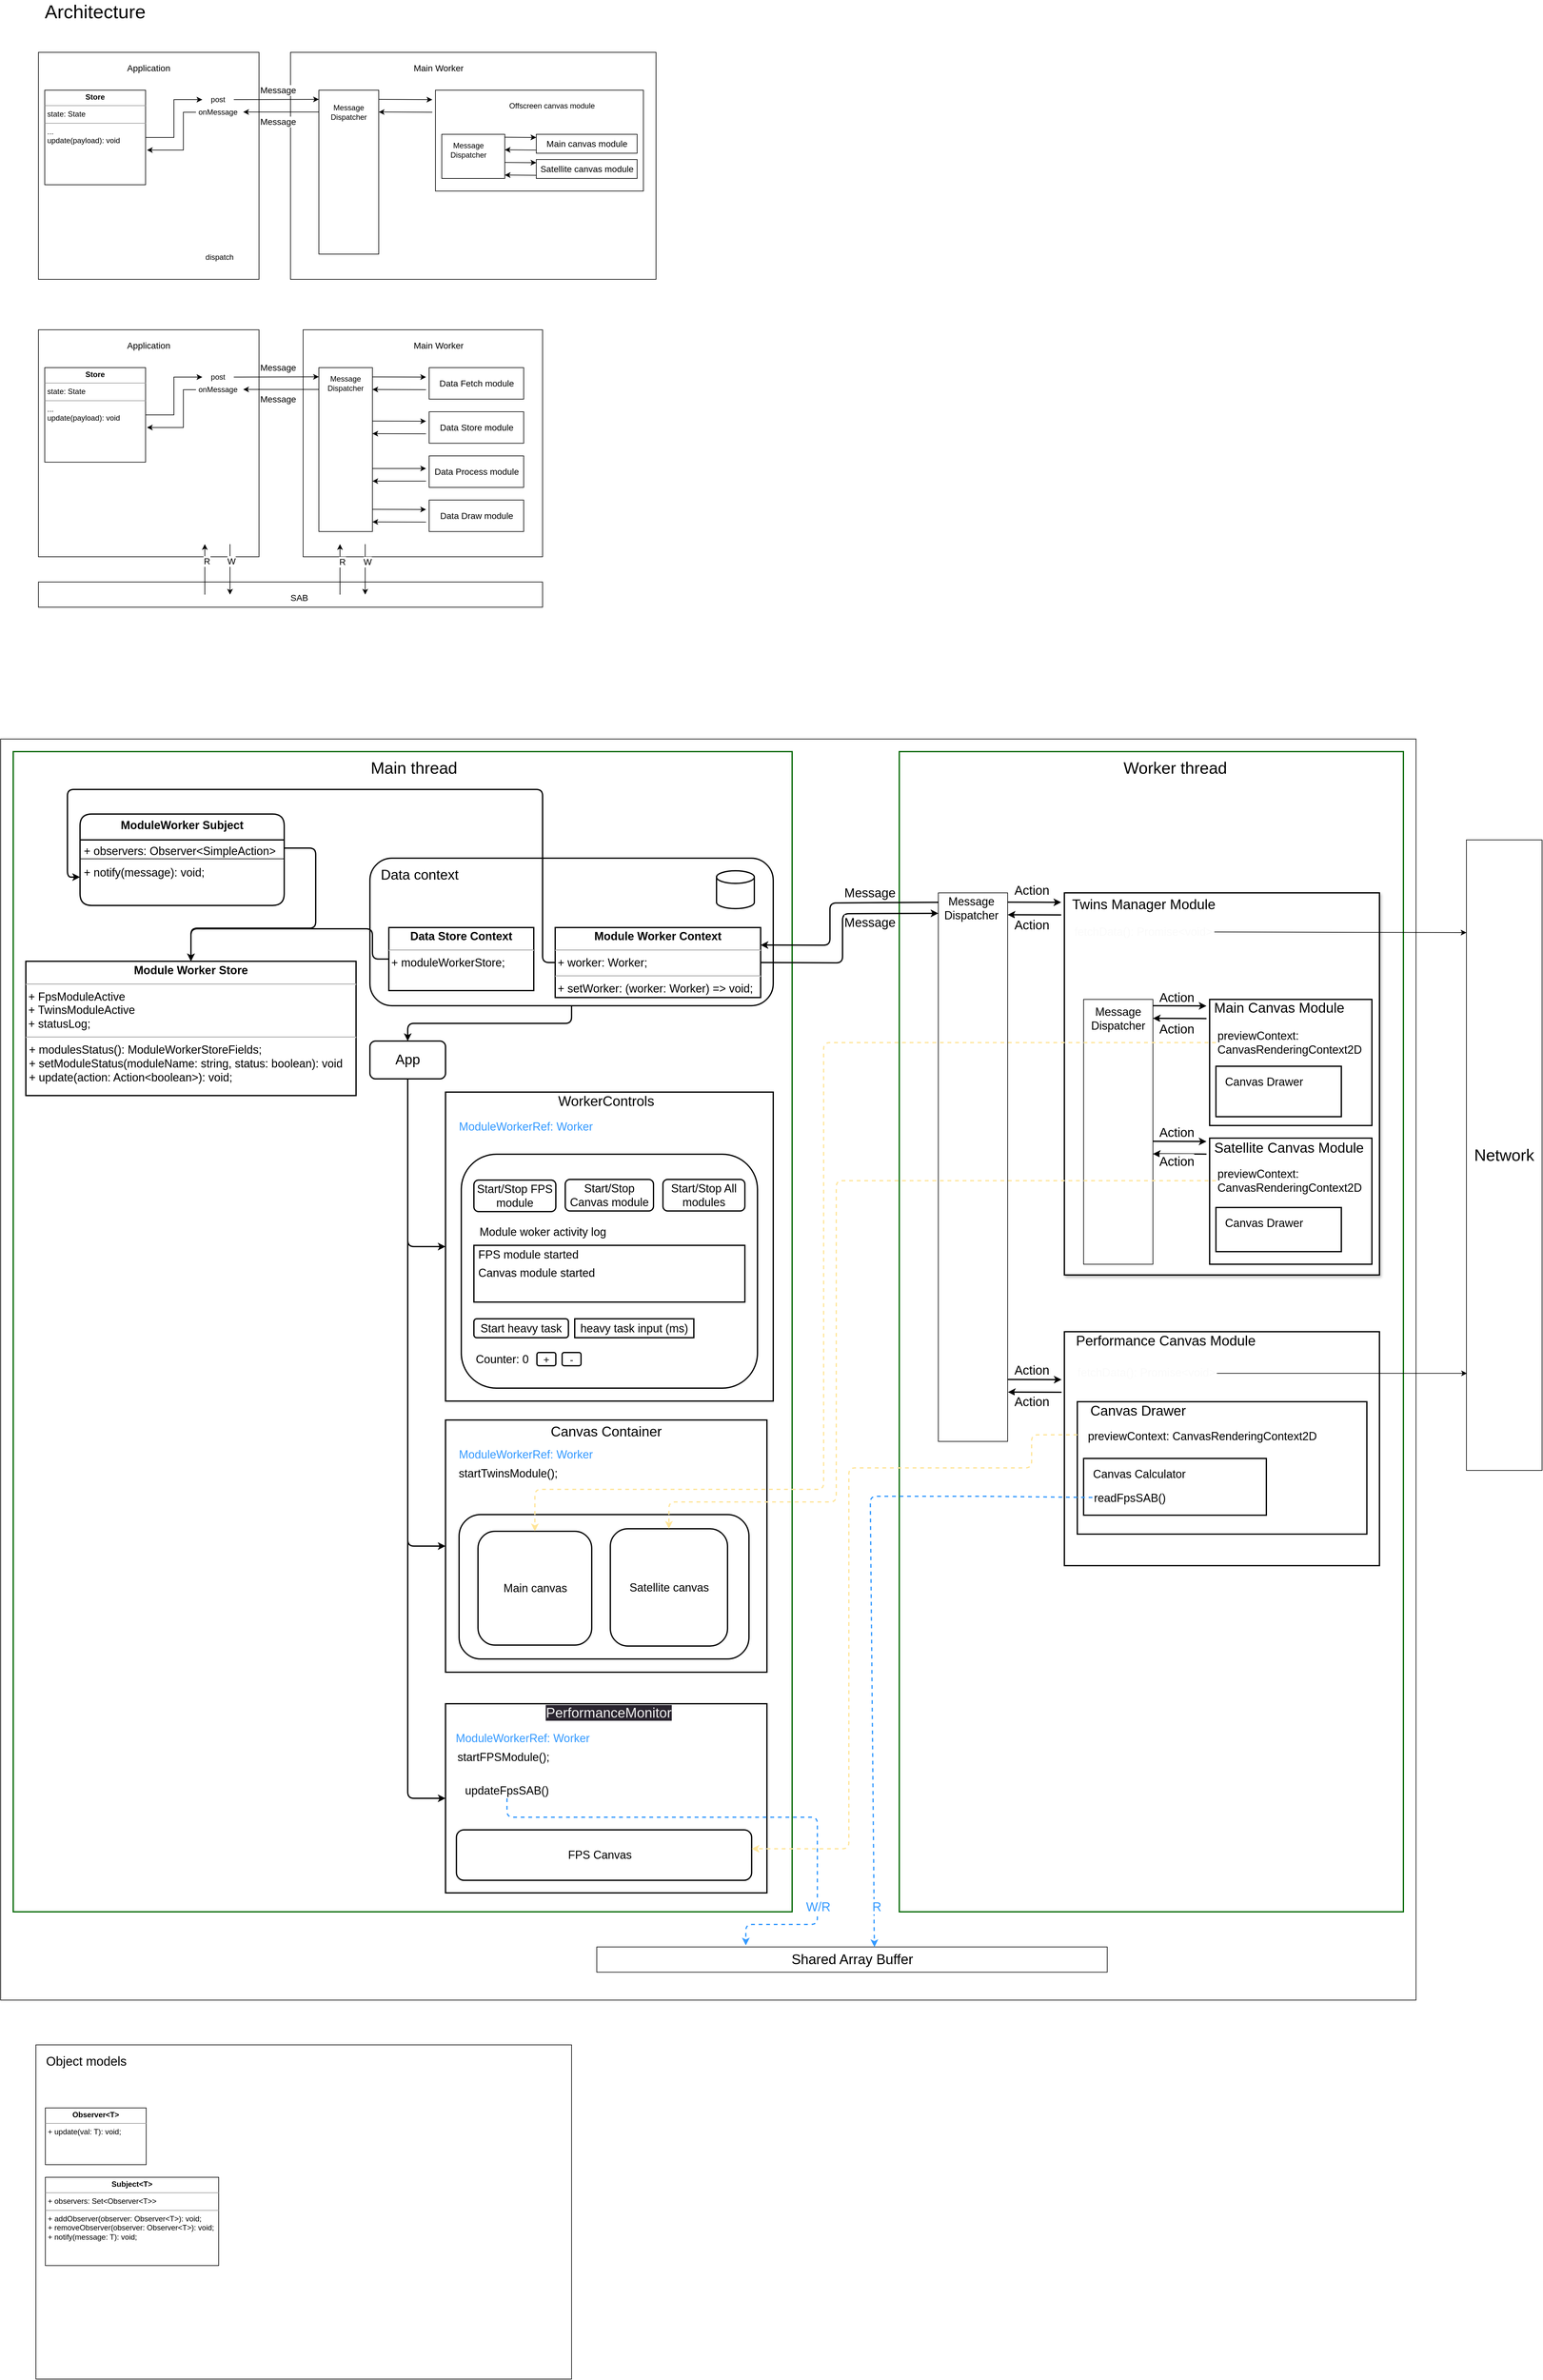<mxfile version="21.2.8" type="device">
  <diagram id="h54g0RJY-SKCdIhrQ2Me" name="Page-1">
    <mxGraphModel dx="3584" dy="1937" grid="1" gridSize="10" guides="1" tooltips="1" connect="1" arrows="1" fold="1" page="1" pageScale="1" pageWidth="827" pageHeight="1169" math="0" shadow="0">
      <root>
        <mxCell id="0" />
        <mxCell id="1" parent="0" />
        <mxCell id="VuRKrDlXsBCHKtuJXxkc-2" value="" style="rounded=0;whiteSpace=wrap;html=1;" parent="1" vertex="1">
          <mxGeometry x="-1650" y="80" width="350" height="360" as="geometry" />
        </mxCell>
        <mxCell id="VuRKrDlXsBCHKtuJXxkc-3" value="" style="rounded=0;whiteSpace=wrap;html=1;" parent="1" vertex="1">
          <mxGeometry x="-1250" y="80" width="580" height="360" as="geometry" />
        </mxCell>
        <mxCell id="VuRKrDlXsBCHKtuJXxkc-4" value="Application" style="text;html=1;strokeColor=none;fillColor=none;align=center;verticalAlign=middle;whiteSpace=wrap;rounded=0;fontSize=14;" parent="1" vertex="1">
          <mxGeometry x="-1505" y="90" width="60" height="30" as="geometry" />
        </mxCell>
        <mxCell id="VuRKrDlXsBCHKtuJXxkc-5" value="Main Worker" style="text;html=1;strokeColor=none;fillColor=none;align=center;verticalAlign=middle;whiteSpace=wrap;rounded=0;fontSize=14;" parent="1" vertex="1">
          <mxGeometry x="-1060" y="90" width="90" height="30" as="geometry" />
        </mxCell>
        <mxCell id="VuRKrDlXsBCHKtuJXxkc-16" value="" style="rounded=0;whiteSpace=wrap;html=1;" parent="1" vertex="1">
          <mxGeometry x="-1205" y="140" width="95" height="260" as="geometry" />
        </mxCell>
        <mxCell id="VuRKrDlXsBCHKtuJXxkc-17" value="Message Dispatcher" style="text;html=1;strokeColor=none;fillColor=none;align=center;verticalAlign=middle;whiteSpace=wrap;rounded=0;" parent="1" vertex="1">
          <mxGeometry x="-1190" y="160" width="65" height="30" as="geometry" />
        </mxCell>
        <mxCell id="VuRKrDlXsBCHKtuJXxkc-54" value="" style="endArrow=classic;html=1;rounded=0;fontSize=14;" parent="1" edge="1">
          <mxGeometry width="50" height="50" relative="1" as="geometry">
            <mxPoint x="-1110" y="154.66" as="sourcePoint" />
            <mxPoint x="-1025" y="155" as="targetPoint" />
          </mxGeometry>
        </mxCell>
        <mxCell id="VuRKrDlXsBCHKtuJXxkc-55" value="" style="endArrow=classic;html=1;rounded=0;fontSize=14;" parent="1" edge="1">
          <mxGeometry width="50" height="50" relative="1" as="geometry">
            <mxPoint x="-1025" y="175" as="sourcePoint" />
            <mxPoint x="-1110" y="174.66" as="targetPoint" />
          </mxGeometry>
        </mxCell>
        <mxCell id="VuRKrDlXsBCHKtuJXxkc-62" value="" style="endArrow=classic;html=1;rounded=0;fontSize=14;exitX=1;exitY=0.5;exitDx=0;exitDy=0;" parent="1" source="VuRKrDlXsBCHKtuJXxkc-70" edge="1">
          <mxGeometry width="50" height="50" relative="1" as="geometry">
            <mxPoint x="-1325" y="154.58" as="sourcePoint" />
            <mxPoint x="-1205" y="154.58" as="targetPoint" />
          </mxGeometry>
        </mxCell>
        <mxCell id="VuRKrDlXsBCHKtuJXxkc-95" value="Message" style="edgeLabel;html=1;align=center;verticalAlign=middle;resizable=0;points=[];fontSize=14;" parent="VuRKrDlXsBCHKtuJXxkc-62" vertex="1" connectable="0">
          <mxGeometry x="0.264" y="3" relative="1" as="geometry">
            <mxPoint x="-16" y="-12" as="offset" />
          </mxGeometry>
        </mxCell>
        <mxCell id="VuRKrDlXsBCHKtuJXxkc-63" value="" style="endArrow=classic;html=1;rounded=0;fontSize=14;" parent="1" edge="1">
          <mxGeometry width="50" height="50" relative="1" as="geometry">
            <mxPoint x="-1205" y="174.58" as="sourcePoint" />
            <mxPoint x="-1325" y="174.58" as="targetPoint" />
          </mxGeometry>
        </mxCell>
        <mxCell id="VuRKrDlXsBCHKtuJXxkc-90" style="edgeStyle=orthogonalEdgeStyle;rounded=0;orthogonalLoop=1;jettySize=auto;html=1;exitX=0;exitY=0.5;exitDx=0;exitDy=0;entryX=1.014;entryY=0.633;entryDx=0;entryDy=0;entryPerimeter=0;fontSize=14;" parent="1" source="VuRKrDlXsBCHKtuJXxkc-69" target="VuRKrDlXsBCHKtuJXxkc-87" edge="1">
          <mxGeometry relative="1" as="geometry">
            <Array as="points">
              <mxPoint x="-1420" y="175" />
              <mxPoint x="-1420" y="235" />
            </Array>
          </mxGeometry>
        </mxCell>
        <mxCell id="VuRKrDlXsBCHKtuJXxkc-69" value="onMessage" style="text;html=1;strokeColor=none;fillColor=none;align=center;verticalAlign=middle;whiteSpace=wrap;rounded=0;" parent="1" vertex="1">
          <mxGeometry x="-1400" y="160" width="70" height="30" as="geometry" />
        </mxCell>
        <mxCell id="VuRKrDlXsBCHKtuJXxkc-70" value="post" style="text;html=1;strokeColor=none;fillColor=none;align=center;verticalAlign=middle;whiteSpace=wrap;rounded=0;" parent="1" vertex="1">
          <mxGeometry x="-1390" y="140" width="50" height="30" as="geometry" />
        </mxCell>
        <mxCell id="VuRKrDlXsBCHKtuJXxkc-76" value="dispatch" style="text;html=1;strokeColor=none;fillColor=none;align=center;verticalAlign=middle;whiteSpace=wrap;rounded=0;" parent="1" vertex="1">
          <mxGeometry x="-1390" y="390" width="55" height="30" as="geometry" />
        </mxCell>
        <mxCell id="VuRKrDlXsBCHKtuJXxkc-88" style="edgeStyle=orthogonalEdgeStyle;rounded=0;orthogonalLoop=1;jettySize=auto;html=1;exitX=1;exitY=0.5;exitDx=0;exitDy=0;fontSize=14;entryX=0;entryY=0.5;entryDx=0;entryDy=0;" parent="1" source="VuRKrDlXsBCHKtuJXxkc-87" target="VuRKrDlXsBCHKtuJXxkc-70" edge="1">
          <mxGeometry relative="1" as="geometry">
            <mxPoint x="-1400" y="155" as="targetPoint" />
          </mxGeometry>
        </mxCell>
        <mxCell id="VuRKrDlXsBCHKtuJXxkc-87" value="&lt;p style=&quot;margin:0px;margin-top:4px;text-align:center;&quot;&gt;&lt;b&gt;Store&lt;/b&gt;&lt;/p&gt;&lt;hr size=&quot;1&quot;&gt;&lt;p style=&quot;margin:0px;margin-left:4px;&quot;&gt;state: State&lt;/p&gt;&lt;hr size=&quot;1&quot;&gt;&lt;p style=&quot;margin:0px;margin-left:4px;&quot;&gt;...&lt;/p&gt;&lt;p style=&quot;margin:0px;margin-left:4px;&quot;&gt;update(payload): void&lt;/p&gt;" style="verticalAlign=top;align=left;overflow=fill;fontSize=12;fontFamily=Helvetica;html=1;" parent="1" vertex="1">
          <mxGeometry x="-1640" y="140" width="160" height="150" as="geometry" />
        </mxCell>
        <mxCell id="VuRKrDlXsBCHKtuJXxkc-96" value="Message" style="edgeLabel;html=1;align=center;verticalAlign=middle;resizable=0;points=[];fontSize=14;" parent="1" vertex="1" connectable="0">
          <mxGeometry x="-1270.0" y="190.004" as="geometry" />
        </mxCell>
        <mxCell id="VuRKrDlXsBCHKtuJXxkc-97" value="" style="rounded=0;whiteSpace=wrap;html=1;" parent="1" vertex="1">
          <mxGeometry x="-1650" y="520" width="350" height="360" as="geometry" />
        </mxCell>
        <mxCell id="VuRKrDlXsBCHKtuJXxkc-98" value="" style="rounded=0;whiteSpace=wrap;html=1;" parent="1" vertex="1">
          <mxGeometry x="-1230" y="520" width="380" height="360" as="geometry" />
        </mxCell>
        <mxCell id="VuRKrDlXsBCHKtuJXxkc-99" value="Application" style="text;html=1;strokeColor=none;fillColor=none;align=center;verticalAlign=middle;whiteSpace=wrap;rounded=0;fontSize=14;" parent="1" vertex="1">
          <mxGeometry x="-1505" y="530" width="60" height="30" as="geometry" />
        </mxCell>
        <mxCell id="VuRKrDlXsBCHKtuJXxkc-100" value="Main Worker" style="text;html=1;strokeColor=none;fillColor=none;align=center;verticalAlign=middle;whiteSpace=wrap;rounded=0;fontSize=14;" parent="1" vertex="1">
          <mxGeometry x="-1060" y="530" width="90" height="30" as="geometry" />
        </mxCell>
        <mxCell id="VuRKrDlXsBCHKtuJXxkc-101" value="" style="rounded=0;whiteSpace=wrap;html=1;" parent="1" vertex="1">
          <mxGeometry x="-1205" y="580" width="85" height="260" as="geometry" />
        </mxCell>
        <mxCell id="VuRKrDlXsBCHKtuJXxkc-102" value="Message Dispatcher" style="text;html=1;strokeColor=none;fillColor=none;align=center;verticalAlign=middle;whiteSpace=wrap;rounded=0;" parent="1" vertex="1">
          <mxGeometry x="-1200" y="590" width="75" height="30" as="geometry" />
        </mxCell>
        <mxCell id="VuRKrDlXsBCHKtuJXxkc-103" value="Data Store module" style="html=1;fontSize=14;" parent="1" vertex="1">
          <mxGeometry x="-1030" y="650" width="150" height="50" as="geometry" />
        </mxCell>
        <mxCell id="VuRKrDlXsBCHKtuJXxkc-104" value="Data Process module" style="html=1;fontSize=14;" parent="1" vertex="1">
          <mxGeometry x="-1030" y="720" width="150" height="50" as="geometry" />
        </mxCell>
        <mxCell id="VuRKrDlXsBCHKtuJXxkc-105" value="Data Draw module" style="html=1;fontSize=14;" parent="1" vertex="1">
          <mxGeometry x="-1030" y="790" width="150" height="50" as="geometry" />
        </mxCell>
        <mxCell id="VuRKrDlXsBCHKtuJXxkc-106" value="Data Fetch module" style="html=1;fontSize=14;" parent="1" vertex="1">
          <mxGeometry x="-1030" y="580" width="150" height="50" as="geometry" />
        </mxCell>
        <mxCell id="VuRKrDlXsBCHKtuJXxkc-115" value="" style="endArrow=classic;html=1;rounded=0;fontSize=14;exitX=1;exitY=0.5;exitDx=0;exitDy=0;" parent="1" source="VuRKrDlXsBCHKtuJXxkc-120" edge="1">
          <mxGeometry width="50" height="50" relative="1" as="geometry">
            <mxPoint x="-1325" y="594.58" as="sourcePoint" />
            <mxPoint x="-1205" y="594.58" as="targetPoint" />
          </mxGeometry>
        </mxCell>
        <mxCell id="VuRKrDlXsBCHKtuJXxkc-116" value="Message" style="edgeLabel;html=1;align=center;verticalAlign=middle;resizable=0;points=[];fontSize=14;" parent="VuRKrDlXsBCHKtuJXxkc-115" vertex="1" connectable="0">
          <mxGeometry x="0.264" y="3" relative="1" as="geometry">
            <mxPoint x="-16" y="-12" as="offset" />
          </mxGeometry>
        </mxCell>
        <mxCell id="VuRKrDlXsBCHKtuJXxkc-117" value="" style="endArrow=classic;html=1;rounded=0;fontSize=14;" parent="1" edge="1">
          <mxGeometry width="50" height="50" relative="1" as="geometry">
            <mxPoint x="-1205" y="614.58" as="sourcePoint" />
            <mxPoint x="-1325" y="614.58" as="targetPoint" />
          </mxGeometry>
        </mxCell>
        <mxCell id="VuRKrDlXsBCHKtuJXxkc-118" style="edgeStyle=orthogonalEdgeStyle;rounded=0;orthogonalLoop=1;jettySize=auto;html=1;exitX=0;exitY=0.5;exitDx=0;exitDy=0;entryX=1.014;entryY=0.633;entryDx=0;entryDy=0;entryPerimeter=0;fontSize=14;" parent="1" source="VuRKrDlXsBCHKtuJXxkc-119" target="VuRKrDlXsBCHKtuJXxkc-123" edge="1">
          <mxGeometry relative="1" as="geometry">
            <Array as="points">
              <mxPoint x="-1420" y="615" />
              <mxPoint x="-1420" y="675" />
            </Array>
          </mxGeometry>
        </mxCell>
        <mxCell id="VuRKrDlXsBCHKtuJXxkc-119" value="onMessage" style="text;html=1;strokeColor=none;fillColor=none;align=center;verticalAlign=middle;whiteSpace=wrap;rounded=0;" parent="1" vertex="1">
          <mxGeometry x="-1400" y="600" width="70" height="30" as="geometry" />
        </mxCell>
        <mxCell id="VuRKrDlXsBCHKtuJXxkc-120" value="post" style="text;html=1;strokeColor=none;fillColor=none;align=center;verticalAlign=middle;whiteSpace=wrap;rounded=0;" parent="1" vertex="1">
          <mxGeometry x="-1390" y="580" width="50" height="30" as="geometry" />
        </mxCell>
        <mxCell id="VuRKrDlXsBCHKtuJXxkc-122" style="edgeStyle=orthogonalEdgeStyle;rounded=0;orthogonalLoop=1;jettySize=auto;html=1;exitX=1;exitY=0.5;exitDx=0;exitDy=0;fontSize=14;entryX=0;entryY=0.5;entryDx=0;entryDy=0;" parent="1" source="VuRKrDlXsBCHKtuJXxkc-123" target="VuRKrDlXsBCHKtuJXxkc-120" edge="1">
          <mxGeometry relative="1" as="geometry">
            <mxPoint x="-1400" y="595" as="targetPoint" />
          </mxGeometry>
        </mxCell>
        <mxCell id="VuRKrDlXsBCHKtuJXxkc-123" value="&lt;p style=&quot;margin:0px;margin-top:4px;text-align:center;&quot;&gt;&lt;b&gt;Store&lt;/b&gt;&lt;/p&gt;&lt;hr size=&quot;1&quot;&gt;&lt;p style=&quot;margin:0px;margin-left:4px;&quot;&gt;state: State&lt;/p&gt;&lt;hr size=&quot;1&quot;&gt;&lt;p style=&quot;margin:0px;margin-left:4px;&quot;&gt;...&lt;/p&gt;&lt;p style=&quot;margin:0px;margin-left:4px;&quot;&gt;update(payload): void&lt;/p&gt;" style="verticalAlign=top;align=left;overflow=fill;fontSize=12;fontFamily=Helvetica;html=1;" parent="1" vertex="1">
          <mxGeometry x="-1640" y="580" width="160" height="150" as="geometry" />
        </mxCell>
        <mxCell id="VuRKrDlXsBCHKtuJXxkc-124" value="Message" style="edgeLabel;html=1;align=center;verticalAlign=middle;resizable=0;points=[];fontSize=14;" parent="1" vertex="1" connectable="0">
          <mxGeometry x="-1270.0" y="630.004" as="geometry" />
        </mxCell>
        <mxCell id="VuRKrDlXsBCHKtuJXxkc-125" value="" style="rounded=0;whiteSpace=wrap;html=1;fontSize=14;" parent="1" vertex="1">
          <mxGeometry x="-1650" y="920" width="800" height="40" as="geometry" />
        </mxCell>
        <mxCell id="VuRKrDlXsBCHKtuJXxkc-126" value="SAB" style="text;html=1;strokeColor=none;fillColor=none;align=center;verticalAlign=middle;whiteSpace=wrap;rounded=0;fontSize=14;" parent="1" vertex="1">
          <mxGeometry x="-1266" y="930" width="60" height="30" as="geometry" />
        </mxCell>
        <mxCell id="VuRKrDlXsBCHKtuJXxkc-136" value="" style="endArrow=classic;html=1;rounded=0;fontSize=14;" parent="1" edge="1">
          <mxGeometry width="50" height="50" relative="1" as="geometry">
            <mxPoint x="-1171.5" y="940" as="sourcePoint" />
            <mxPoint x="-1171.5" y="860" as="targetPoint" />
          </mxGeometry>
        </mxCell>
        <mxCell id="VuRKrDlXsBCHKtuJXxkc-141" value="R" style="edgeLabel;html=1;align=center;verticalAlign=middle;resizable=0;points=[];fontSize=14;" parent="VuRKrDlXsBCHKtuJXxkc-136" vertex="1" connectable="0">
          <mxGeometry x="0.295" y="-3" relative="1" as="geometry">
            <mxPoint as="offset" />
          </mxGeometry>
        </mxCell>
        <mxCell id="VuRKrDlXsBCHKtuJXxkc-137" value="" style="endArrow=classic;html=1;rounded=0;fontSize=14;" parent="1" edge="1">
          <mxGeometry width="50" height="50" relative="1" as="geometry">
            <mxPoint x="-1131.5" y="860" as="sourcePoint" />
            <mxPoint x="-1131.5" y="940" as="targetPoint" />
          </mxGeometry>
        </mxCell>
        <mxCell id="VuRKrDlXsBCHKtuJXxkc-140" value="W" style="edgeLabel;html=1;align=center;verticalAlign=middle;resizable=0;points=[];fontSize=14;" parent="VuRKrDlXsBCHKtuJXxkc-137" vertex="1" connectable="0">
          <mxGeometry x="-0.315" y="3" relative="1" as="geometry">
            <mxPoint as="offset" />
          </mxGeometry>
        </mxCell>
        <mxCell id="VuRKrDlXsBCHKtuJXxkc-138" value="" style="endArrow=classic;html=1;rounded=0;fontSize=14;" parent="1" edge="1">
          <mxGeometry width="50" height="50" relative="1" as="geometry">
            <mxPoint x="-1386" y="940" as="sourcePoint" />
            <mxPoint x="-1386" y="860" as="targetPoint" />
          </mxGeometry>
        </mxCell>
        <mxCell id="VuRKrDlXsBCHKtuJXxkc-143" value="R" style="edgeLabel;html=1;align=center;verticalAlign=middle;resizable=0;points=[];fontSize=14;" parent="VuRKrDlXsBCHKtuJXxkc-138" vertex="1" connectable="0">
          <mxGeometry x="0.335" y="-3" relative="1" as="geometry">
            <mxPoint as="offset" />
          </mxGeometry>
        </mxCell>
        <mxCell id="VuRKrDlXsBCHKtuJXxkc-139" value="" style="endArrow=classic;html=1;rounded=0;fontSize=14;" parent="1" edge="1">
          <mxGeometry width="50" height="50" relative="1" as="geometry">
            <mxPoint x="-1346" y="860" as="sourcePoint" />
            <mxPoint x="-1346" y="940" as="targetPoint" />
          </mxGeometry>
        </mxCell>
        <mxCell id="VuRKrDlXsBCHKtuJXxkc-142" value="W" style="edgeLabel;html=1;align=center;verticalAlign=middle;resizable=0;points=[];fontSize=14;" parent="VuRKrDlXsBCHKtuJXxkc-139" vertex="1" connectable="0">
          <mxGeometry x="-0.335" y="2" relative="1" as="geometry">
            <mxPoint as="offset" />
          </mxGeometry>
        </mxCell>
        <mxCell id="VuRKrDlXsBCHKtuJXxkc-147" value="Architecture" style="text;html=1;strokeColor=none;fillColor=none;align=center;verticalAlign=middle;whiteSpace=wrap;rounded=0;fontSize=30;" parent="1" vertex="1">
          <mxGeometry x="-1650" width="180" height="30" as="geometry" />
        </mxCell>
        <mxCell id="VuRKrDlXsBCHKtuJXxkc-157" value="" style="endArrow=classic;html=1;rounded=0;fontSize=14;" parent="1" edge="1">
          <mxGeometry width="50" height="50" relative="1" as="geometry">
            <mxPoint x="-1120" y="594.7" as="sourcePoint" />
            <mxPoint x="-1035" y="595.04" as="targetPoint" />
          </mxGeometry>
        </mxCell>
        <mxCell id="VuRKrDlXsBCHKtuJXxkc-158" value="" style="endArrow=classic;html=1;rounded=0;fontSize=14;" parent="1" edge="1">
          <mxGeometry width="50" height="50" relative="1" as="geometry">
            <mxPoint x="-1035" y="615.04" as="sourcePoint" />
            <mxPoint x="-1120" y="614.7" as="targetPoint" />
          </mxGeometry>
        </mxCell>
        <mxCell id="VuRKrDlXsBCHKtuJXxkc-159" value="" style="endArrow=classic;html=1;rounded=0;fontSize=14;" parent="1" edge="1">
          <mxGeometry width="50" height="50" relative="1" as="geometry">
            <mxPoint x="-1120" y="664.7" as="sourcePoint" />
            <mxPoint x="-1035" y="665.04" as="targetPoint" />
          </mxGeometry>
        </mxCell>
        <mxCell id="VuRKrDlXsBCHKtuJXxkc-160" value="" style="endArrow=classic;html=1;rounded=0;fontSize=14;" parent="1" edge="1">
          <mxGeometry width="50" height="50" relative="1" as="geometry">
            <mxPoint x="-1035" y="685.04" as="sourcePoint" />
            <mxPoint x="-1120" y="684.7" as="targetPoint" />
          </mxGeometry>
        </mxCell>
        <mxCell id="VuRKrDlXsBCHKtuJXxkc-161" value="" style="endArrow=classic;html=1;rounded=0;fontSize=14;" parent="1" edge="1">
          <mxGeometry width="50" height="50" relative="1" as="geometry">
            <mxPoint x="-1120" y="740.04" as="sourcePoint" />
            <mxPoint x="-1035" y="740.04" as="targetPoint" />
          </mxGeometry>
        </mxCell>
        <mxCell id="VuRKrDlXsBCHKtuJXxkc-162" value="" style="endArrow=classic;html=1;rounded=0;fontSize=14;" parent="1" edge="1">
          <mxGeometry width="50" height="50" relative="1" as="geometry">
            <mxPoint x="-1035" y="760.04" as="sourcePoint" />
            <mxPoint x="-1120" y="760.04" as="targetPoint" />
          </mxGeometry>
        </mxCell>
        <mxCell id="VuRKrDlXsBCHKtuJXxkc-163" value="" style="endArrow=classic;html=1;rounded=0;fontSize=14;" parent="1" edge="1">
          <mxGeometry width="50" height="50" relative="1" as="geometry">
            <mxPoint x="-1120" y="804.7" as="sourcePoint" />
            <mxPoint x="-1035" y="805.04" as="targetPoint" />
          </mxGeometry>
        </mxCell>
        <mxCell id="VuRKrDlXsBCHKtuJXxkc-164" value="" style="endArrow=classic;html=1;rounded=0;fontSize=14;" parent="1" edge="1">
          <mxGeometry width="50" height="50" relative="1" as="geometry">
            <mxPoint x="-1035" y="825.04" as="sourcePoint" />
            <mxPoint x="-1120" y="824.7" as="targetPoint" />
          </mxGeometry>
        </mxCell>
        <mxCell id="S-R1VQh-44AHPfIKQIAo-4" value="" style="rounded=0;whiteSpace=wrap;html=1;" parent="1" vertex="1">
          <mxGeometry x="-1020" y="140" width="330" height="160" as="geometry" />
        </mxCell>
        <mxCell id="S-R1VQh-44AHPfIKQIAo-5" value="Main canvas module" style="html=1;fontSize=14;" parent="1" vertex="1">
          <mxGeometry x="-860" y="210" width="160" height="30" as="geometry" />
        </mxCell>
        <mxCell id="S-R1VQh-44AHPfIKQIAo-6" value="Satellite canvas module" style="html=1;fontSize=14;" parent="1" vertex="1">
          <mxGeometry x="-860" y="250" width="160" height="30" as="geometry" />
        </mxCell>
        <mxCell id="S-R1VQh-44AHPfIKQIAo-7" value="Offscreen canvas module" style="text;html=1;strokeColor=none;fillColor=none;align=center;verticalAlign=middle;whiteSpace=wrap;rounded=0;" parent="1" vertex="1">
          <mxGeometry x="-910" y="150" width="150" height="30" as="geometry" />
        </mxCell>
        <mxCell id="S-R1VQh-44AHPfIKQIAo-8" value="" style="rounded=0;whiteSpace=wrap;html=1;" parent="1" vertex="1">
          <mxGeometry x="-1010" y="210" width="100" height="70" as="geometry" />
        </mxCell>
        <mxCell id="S-R1VQh-44AHPfIKQIAo-9" value="Message Dispatcher" style="text;html=1;strokeColor=none;fillColor=none;align=center;verticalAlign=middle;whiteSpace=wrap;rounded=0;" parent="1" vertex="1">
          <mxGeometry x="-1000" y="220" width="65" height="30" as="geometry" />
        </mxCell>
        <mxCell id="S-R1VQh-44AHPfIKQIAo-10" value="" style="endArrow=classic;html=1;rounded=0;fontSize=14;" parent="1" edge="1">
          <mxGeometry width="50" height="50" relative="1" as="geometry">
            <mxPoint x="-910" y="214.57" as="sourcePoint" />
            <mxPoint x="-860" y="215" as="targetPoint" />
          </mxGeometry>
        </mxCell>
        <mxCell id="S-R1VQh-44AHPfIKQIAo-11" value="" style="endArrow=classic;html=1;rounded=0;fontSize=14;" parent="1" edge="1">
          <mxGeometry width="50" height="50" relative="1" as="geometry">
            <mxPoint x="-860" y="235" as="sourcePoint" />
            <mxPoint x="-910" y="234.57" as="targetPoint" />
          </mxGeometry>
        </mxCell>
        <mxCell id="S-R1VQh-44AHPfIKQIAo-12" value="" style="endArrow=classic;html=1;rounded=0;fontSize=14;" parent="1" edge="1">
          <mxGeometry width="50" height="50" relative="1" as="geometry">
            <mxPoint x="-910" y="254.57" as="sourcePoint" />
            <mxPoint x="-860" y="255" as="targetPoint" />
          </mxGeometry>
        </mxCell>
        <mxCell id="S-R1VQh-44AHPfIKQIAo-13" value="" style="endArrow=classic;html=1;rounded=0;fontSize=14;" parent="1" edge="1">
          <mxGeometry width="50" height="50" relative="1" as="geometry">
            <mxPoint x="-860" y="275" as="sourcePoint" />
            <mxPoint x="-910" y="274.57" as="targetPoint" />
          </mxGeometry>
        </mxCell>
        <mxCell id="R8_MpH0lHUsFo03c0QDo-8" value="" style="rounded=0;whiteSpace=wrap;html=1;fontSize=18;" parent="1" vertex="1">
          <mxGeometry x="-1654" y="3240" width="850" height="530" as="geometry" />
        </mxCell>
        <mxCell id="R8_MpH0lHUsFo03c0QDo-10" value="Object models" style="text;html=1;strokeColor=none;fillColor=none;align=center;verticalAlign=middle;whiteSpace=wrap;rounded=0;strokeWidth=2;fontSize=20;" parent="1" vertex="1">
          <mxGeometry x="-1649" y="3250" width="150" height="30" as="geometry" />
        </mxCell>
        <mxCell id="R8_MpH0lHUsFo03c0QDo-11" value="&lt;p style=&quot;margin:0px;margin-top:4px;text-align:center;&quot;&gt;&lt;b&gt;Subject&amp;lt;T&amp;gt;&lt;/b&gt;&lt;/p&gt;&lt;hr size=&quot;1&quot;&gt;&lt;p style=&quot;margin:0px;margin-left:4px;&quot;&gt;+ observers: Set&amp;lt;Observer&amp;lt;T&amp;gt;&amp;gt;&lt;/p&gt;&lt;hr size=&quot;1&quot;&gt;&lt;p style=&quot;margin:0px;margin-left:4px;&quot;&gt;+ addObserver(observer: Observer&amp;lt;T&amp;gt;): void;&lt;/p&gt;&lt;p style=&quot;margin:0px;margin-left:4px;&quot;&gt;+ removeObserver(observer: Observer&amp;lt;T&amp;gt;): void;&lt;br&gt;&lt;/p&gt;&lt;p style=&quot;margin:0px;margin-left:4px;&quot;&gt;+ notify(message: T): void;&lt;br&gt;&lt;/p&gt;" style="verticalAlign=top;align=left;overflow=fill;fontSize=12;fontFamily=Helvetica;html=1;" parent="1" vertex="1">
          <mxGeometry x="-1639" y="3450" width="275" height="140" as="geometry" />
        </mxCell>
        <mxCell id="R8_MpH0lHUsFo03c0QDo-12" value="&lt;p style=&quot;margin:0px;margin-top:4px;text-align:center;&quot;&gt;&lt;b&gt;Observer&amp;lt;T&amp;gt;&lt;/b&gt;&lt;/p&gt;&lt;hr size=&quot;1&quot;&gt;&lt;p style=&quot;margin:0px;margin-left:4px;&quot;&gt;&lt;/p&gt;&lt;p style=&quot;margin:0px;margin-left:4px;&quot;&gt;+ update(val: T): void;&lt;/p&gt;" style="verticalAlign=top;align=left;overflow=fill;fontSize=12;fontFamily=Helvetica;html=1;" parent="1" vertex="1">
          <mxGeometry x="-1639" y="3340" width="160" height="90" as="geometry" />
        </mxCell>
        <mxCell id="GGvu843BadRoEdbmNUeA-3" value="" style="rounded=0;whiteSpace=wrap;html=1;shadow=0;glass=0;gradientColor=none;" parent="1" vertex="1">
          <mxGeometry x="-1710" y="1169" width="2246" height="2000" as="geometry" />
        </mxCell>
        <mxCell id="GGvu843BadRoEdbmNUeA-30" value="" style="rounded=0;whiteSpace=wrap;html=1;strokeWidth=2;fontSize=16;strokeColor=#006600;" parent="1" vertex="1">
          <mxGeometry x="-1690" y="1189" width="1236" height="1840" as="geometry" />
        </mxCell>
        <mxCell id="GGvu843BadRoEdbmNUeA-45" value="Main thread" style="text;html=1;strokeColor=none;fillColor=none;align=center;verticalAlign=middle;whiteSpace=wrap;rounded=0;strokeWidth=2;fontSize=26;" parent="1" vertex="1">
          <mxGeometry x="-1129" y="1200" width="150" height="30" as="geometry" />
        </mxCell>
        <mxCell id="GGvu843BadRoEdbmNUeA-160" value="&lt;p style=&quot;margin: 4px 0px 0px; text-align: center; font-size: 18px;&quot;&gt;&lt;b style=&quot;font-size: 18px;&quot;&gt;Module Worker Store&lt;/b&gt;&lt;/p&gt;&lt;hr style=&quot;font-size: 18px;&quot;&gt;&lt;p style=&quot;margin: 0px 0px 0px 4px; font-size: 18px;&quot;&gt;&lt;font style=&quot;font-size: 18px;&quot;&gt;+&amp;nbsp;&lt;/font&gt;&lt;span style=&quot;background-color: initial; font-size: 18px;&quot;&gt;FpsModuleActive&lt;/span&gt;&lt;/p&gt;&lt;p style=&quot;margin: 0px 0px 0px 4px; font-size: 18px;&quot;&gt;&lt;span style=&quot;font-size: 18px;&quot;&gt;+ TwinsModuleActive&lt;/span&gt;&lt;/p&gt;&lt;p style=&quot;margin: 0px 0px 0px 4px; font-size: 18px;&quot;&gt;&lt;font style=&quot;font-size: 18px;&quot;&gt;&lt;span style=&quot;background-color: initial; font-size: 18px;&quot;&gt;+ statusLog&lt;/span&gt;&lt;span style=&quot;font-size: 18px;&quot;&gt;;&lt;/span&gt;&lt;/font&gt;&lt;/p&gt;&lt;hr style=&quot;font-size: 18px;&quot;&gt;&lt;span style=&quot;font-size: 18px;&quot;&gt;&amp;nbsp;+ modulesStatus():&amp;nbsp;ModuleWorkerStoreFields;&lt;br style=&quot;font-size: 18px;&quot;&gt;&amp;nbsp;+&amp;nbsp;setModuleStatus(moduleName: string, status: boolean): void&lt;/span&gt;&lt;br style=&quot;font-size: 18px;&quot;&gt;&lt;span style=&quot;font-size: 18px;&quot;&gt;&amp;nbsp;+ update(action: Action&amp;lt;boolean&amp;gt;&lt;/span&gt;&lt;span style=&quot;font-size: 18px;&quot;&gt;): void;&lt;/span&gt;" style="verticalAlign=top;align=left;overflow=fill;fontSize=18;fontFamily=Helvetica;html=1;strokeWidth=2;" parent="1" vertex="1">
          <mxGeometry x="-1670" y="1521.5" width="524" height="213" as="geometry" />
        </mxCell>
        <mxCell id="GGvu843BadRoEdbmNUeA-161" style="edgeStyle=orthogonalEdgeStyle;rounded=1;orthogonalLoop=1;jettySize=auto;html=1;exitX=0.5;exitY=1;exitDx=0;exitDy=0;fontSize=16;strokeWidth=2;" parent="1" source="GGvu843BadRoEdbmNUeA-162" target="GGvu843BadRoEdbmNUeA-171" edge="1">
          <mxGeometry relative="1" as="geometry" />
        </mxCell>
        <mxCell id="GGvu843BadRoEdbmNUeA-162" value="" style="rounded=1;whiteSpace=wrap;html=1;strokeWidth=2;fontSize=20;" parent="1" vertex="1">
          <mxGeometry x="-1124" y="1358" width="640" height="234" as="geometry" />
        </mxCell>
        <mxCell id="GGvu843BadRoEdbmNUeA-163" value="" style="strokeWidth=2;html=1;shape=mxgraph.flowchart.database;whiteSpace=wrap;fontSize=18;" parent="1" vertex="1">
          <mxGeometry x="-574" y="1378" width="60" height="60" as="geometry" />
        </mxCell>
        <mxCell id="GGvu843BadRoEdbmNUeA-164" value="&lt;font style=&quot;font-size: 22px;&quot;&gt;Data context&lt;/font&gt;" style="text;html=1;strokeColor=none;fillColor=none;align=center;verticalAlign=middle;whiteSpace=wrap;rounded=0;strokeWidth=2;fontSize=22;" parent="1" vertex="1">
          <mxGeometry x="-1110" y="1370" width="130" height="30" as="geometry" />
        </mxCell>
        <mxCell id="GGvu843BadRoEdbmNUeA-165" value="&lt;p style=&quot;margin: 4px 0px 0px; text-align: center; font-size: 18px;&quot;&gt;&lt;b style=&quot;font-size: 18px;&quot;&gt;&lt;font style=&quot;font-size: 18px;&quot;&gt;Module Worker Context&lt;/font&gt;&lt;/b&gt;&lt;/p&gt;&lt;hr style=&quot;font-size: 18px;&quot;&gt;&lt;p style=&quot;margin: 0px 0px 0px 4px; font-size: 18px;&quot;&gt;&lt;font style=&quot;font-size: 18px;&quot;&gt;+ worker: Worker;&lt;/font&gt;&lt;/p&gt;&lt;hr style=&quot;font-size: 18px;&quot;&gt;&lt;p style=&quot;margin: 0px 0px 0px 4px; font-size: 18px;&quot;&gt;&lt;font style=&quot;font-size: 18px;&quot;&gt;+ setWorker: (worker: Worker) =&amp;gt; void;&lt;/font&gt;&lt;/p&gt;" style="verticalAlign=top;align=left;overflow=fill;fontSize=18;fontFamily=Helvetica;html=1;strokeWidth=2;" parent="1" vertex="1">
          <mxGeometry x="-830" y="1468" width="326" height="111" as="geometry" />
        </mxCell>
        <mxCell id="GGvu843BadRoEdbmNUeA-166" style="edgeStyle=orthogonalEdgeStyle;rounded=1;orthogonalLoop=1;jettySize=auto;html=1;entryX=0.5;entryY=0;entryDx=0;entryDy=0;fontSize=16;strokeWidth=2;" parent="1" source="GGvu843BadRoEdbmNUeA-167" target="GGvu843BadRoEdbmNUeA-160" edge="1">
          <mxGeometry relative="1" as="geometry">
            <Array as="points">
              <mxPoint x="-1120" y="1518" />
              <mxPoint x="-1120" y="1470" />
              <mxPoint x="-1408" y="1470" />
            </Array>
          </mxGeometry>
        </mxCell>
        <mxCell id="GGvu843BadRoEdbmNUeA-283" style="edgeStyle=orthogonalEdgeStyle;rounded=1;orthogonalLoop=1;jettySize=auto;html=1;exitX=0;exitY=0.5;exitDx=0;exitDy=0;fontSize=16;fontColor=#fafafa;startArrow=none;startFill=0;endArrow=classic;endFill=1;strokeWidth=2;" parent="1" source="GGvu843BadRoEdbmNUeA-165" target="GGvu843BadRoEdbmNUeA-176" edge="1">
          <mxGeometry relative="1" as="geometry">
            <Array as="points">
              <mxPoint x="-850" y="1524" />
              <mxPoint x="-850" y="1249" />
              <mxPoint x="-1604" y="1249" />
              <mxPoint x="-1604" y="1388" />
            </Array>
          </mxGeometry>
        </mxCell>
        <mxCell id="GGvu843BadRoEdbmNUeA-167" value="&lt;p style=&quot;margin: 4px 0px 0px; text-align: center; font-size: 18px;&quot;&gt;&lt;b style=&quot;font-size: 18px;&quot;&gt;Data Store Context&lt;/b&gt;&lt;/p&gt;&lt;hr style=&quot;font-size: 18px;&quot;&gt;&lt;p style=&quot;margin: 0px 0px 0px 4px; font-size: 18px;&quot;&gt;&lt;font style=&quot;font-size: 18px;&quot;&gt;+ moduleWorkerStore;&lt;/font&gt;&lt;/p&gt;" style="verticalAlign=top;align=left;overflow=fill;fontSize=18;fontFamily=Helvetica;html=1;strokeWidth=2;" parent="1" vertex="1">
          <mxGeometry x="-1094" y="1468" width="230" height="100" as="geometry" />
        </mxCell>
        <mxCell id="GGvu843BadRoEdbmNUeA-168" style="edgeStyle=orthogonalEdgeStyle;rounded=1;orthogonalLoop=1;jettySize=auto;html=1;entryX=0;entryY=0.5;entryDx=0;entryDy=0;fontSize=16;strokeWidth=2;" parent="1" source="GGvu843BadRoEdbmNUeA-171" target="GGvu843BadRoEdbmNUeA-177" edge="1">
          <mxGeometry relative="1" as="geometry">
            <mxPoint x="-1034" y="1953.5" as="targetPoint" />
          </mxGeometry>
        </mxCell>
        <mxCell id="GGvu843BadRoEdbmNUeA-169" style="edgeStyle=orthogonalEdgeStyle;rounded=1;orthogonalLoop=1;jettySize=auto;html=1;entryX=0;entryY=0.5;entryDx=0;entryDy=0;fontSize=16;strokeWidth=2;" parent="1" source="GGvu843BadRoEdbmNUeA-171" target="GGvu843BadRoEdbmNUeA-193" edge="1">
          <mxGeometry relative="1" as="geometry">
            <mxPoint x="-1034" y="2564.5" as="targetPoint" />
          </mxGeometry>
        </mxCell>
        <mxCell id="GGvu843BadRoEdbmNUeA-170" style="edgeStyle=orthogonalEdgeStyle;rounded=1;orthogonalLoop=1;jettySize=auto;html=1;entryX=0;entryY=0.5;entryDx=0;entryDy=0;fontSize=16;strokeWidth=2;" parent="1" source="GGvu843BadRoEdbmNUeA-171" target="GGvu843BadRoEdbmNUeA-199" edge="1">
          <mxGeometry relative="1" as="geometry">
            <mxPoint x="-1016.5" y="3220" as="targetPoint" />
          </mxGeometry>
        </mxCell>
        <mxCell id="GGvu843BadRoEdbmNUeA-171" value="App" style="rounded=1;whiteSpace=wrap;html=1;strokeWidth=2;fontSize=22;" parent="1" vertex="1">
          <mxGeometry x="-1124" y="1648" width="120" height="60" as="geometry" />
        </mxCell>
        <mxCell id="GGvu843BadRoEdbmNUeA-172" style="edgeStyle=orthogonalEdgeStyle;rounded=1;orthogonalLoop=1;jettySize=auto;html=1;exitX=1;exitY=0.5;exitDx=0;exitDy=0;entryX=0.5;entryY=0;entryDx=0;entryDy=0;fontSize=16;strokeWidth=2;" parent="1" source="GGvu843BadRoEdbmNUeA-174" target="GGvu843BadRoEdbmNUeA-160" edge="1">
          <mxGeometry relative="1" as="geometry">
            <Array as="points">
              <mxPoint x="-1210" y="1342" />
              <mxPoint x="-1210" y="1469" />
              <mxPoint x="-1408" y="1469" />
            </Array>
          </mxGeometry>
        </mxCell>
        <mxCell id="GGvu843BadRoEdbmNUeA-173" value="ModuleWorker Subject" style="swimlane;fontStyle=1;align=center;verticalAlign=top;childLayout=stackLayout;horizontal=1;startSize=41;horizontalStack=0;resizeParent=1;resizeParentMax=0;resizeLast=0;collapsible=1;marginBottom=0;rounded=1;strokeWidth=2;fontSize=18;" parent="1" vertex="1">
          <mxGeometry x="-1584" y="1288" width="324" height="145" as="geometry" />
        </mxCell>
        <mxCell id="GGvu843BadRoEdbmNUeA-174" value="+ observers: Observer&lt;SimpleAction&gt;" style="text;strokeColor=none;fillColor=none;align=left;verticalAlign=top;spacingLeft=4;spacingRight=4;overflow=hidden;rotatable=0;points=[[0,0.5],[1,0.5]];portConstraint=eastwest;rounded=1;strokeWidth=2;fontSize=18;" parent="GGvu843BadRoEdbmNUeA-173" vertex="1">
          <mxGeometry y="41" width="324" height="26" as="geometry" />
        </mxCell>
        <mxCell id="GGvu843BadRoEdbmNUeA-175" value="" style="line;strokeWidth=1;fillColor=none;align=left;verticalAlign=middle;spacingTop=-1;spacingLeft=3;spacingRight=3;rotatable=0;labelPosition=right;points=[];portConstraint=eastwest;strokeColor=inherit;rounded=1;fontSize=16;" parent="GGvu843BadRoEdbmNUeA-173" vertex="1">
          <mxGeometry y="67" width="324" height="8" as="geometry" />
        </mxCell>
        <mxCell id="GGvu843BadRoEdbmNUeA-176" value="+ notify(message): void;" style="text;strokeColor=none;fillColor=none;align=left;verticalAlign=top;spacingLeft=4;spacingRight=4;overflow=hidden;rotatable=0;points=[[0,0.5],[1,0.5]];portConstraint=eastwest;rounded=1;strokeWidth=2;fontSize=18;" parent="GGvu843BadRoEdbmNUeA-173" vertex="1">
          <mxGeometry y="75" width="324" height="70" as="geometry" />
        </mxCell>
        <mxCell id="GGvu843BadRoEdbmNUeA-177" value="" style="rounded=0;whiteSpace=wrap;html=1;strokeWidth=2;fontSize=16;fontColor=#3399FF;" parent="1" vertex="1">
          <mxGeometry x="-1004" y="1729" width="520" height="490" as="geometry" />
        </mxCell>
        <mxCell id="GGvu843BadRoEdbmNUeA-178" value="ModuleWorkerRef: Worker" style="text;html=1;strokeColor=none;fillColor=none;align=center;verticalAlign=middle;whiteSpace=wrap;rounded=0;strokeWidth=2;fontSize=18;fontColor=#3399FF;" parent="1" vertex="1">
          <mxGeometry x="-989" y="1769" width="225" height="30" as="geometry" />
        </mxCell>
        <mxCell id="GGvu843BadRoEdbmNUeA-179" value="WorkerControls" style="text;html=1;strokeColor=none;fillColor=none;align=center;verticalAlign=middle;whiteSpace=wrap;rounded=0;strokeWidth=2;fontSize=22;" parent="1" vertex="1">
          <mxGeometry x="-836" y="1729" width="174" height="30" as="geometry" />
        </mxCell>
        <mxCell id="GGvu843BadRoEdbmNUeA-180" value="" style="rounded=1;whiteSpace=wrap;html=1;strokeWidth=2;fontSize=16;" parent="1" vertex="1">
          <mxGeometry x="-979" y="1827.5" width="470" height="371" as="geometry" />
        </mxCell>
        <mxCell id="GGvu843BadRoEdbmNUeA-181" value="Module woker activity log" style="text;html=1;strokeColor=none;fillColor=none;align=center;verticalAlign=middle;whiteSpace=wrap;rounded=0;strokeWidth=2;fontSize=18;" parent="1" vertex="1">
          <mxGeometry x="-959" y="1936" width="219" height="30" as="geometry" />
        </mxCell>
        <mxCell id="GGvu843BadRoEdbmNUeA-182" value="Start/Stop Canvas module" style="rounded=1;whiteSpace=wrap;html=1;strokeWidth=2;fontSize=18;" parent="1" vertex="1">
          <mxGeometry x="-814" y="1867.5" width="140" height="50" as="geometry" />
        </mxCell>
        <mxCell id="GGvu843BadRoEdbmNUeA-183" value="Start/Stop FPS module" style="rounded=1;whiteSpace=wrap;html=1;strokeWidth=2;fontSize=18;" parent="1" vertex="1">
          <mxGeometry x="-959" y="1868.5" width="130" height="50" as="geometry" />
        </mxCell>
        <mxCell id="GGvu843BadRoEdbmNUeA-184" value="Start/Stop All modules" style="rounded=1;whiteSpace=wrap;html=1;strokeWidth=2;fontSize=18;" parent="1" vertex="1">
          <mxGeometry x="-659" y="1867.5" width="130" height="50" as="geometry" />
        </mxCell>
        <mxCell id="GGvu843BadRoEdbmNUeA-185" value="" style="rounded=0;whiteSpace=wrap;html=1;strokeWidth=2;fontSize=16;" parent="1" vertex="1">
          <mxGeometry x="-959" y="1972" width="430" height="90" as="geometry" />
        </mxCell>
        <mxCell id="GGvu843BadRoEdbmNUeA-186" value="FPS module started" style="text;html=1;strokeColor=none;fillColor=none;align=left;verticalAlign=middle;whiteSpace=wrap;rounded=0;strokeWidth=2;fontSize=18;" parent="1" vertex="1">
          <mxGeometry x="-954" y="1972" width="194" height="30" as="geometry" />
        </mxCell>
        <mxCell id="GGvu843BadRoEdbmNUeA-187" value="Canvas module started" style="text;html=1;strokeColor=none;fillColor=none;align=left;verticalAlign=middle;whiteSpace=wrap;rounded=0;strokeWidth=2;fontSize=18;" parent="1" vertex="1">
          <mxGeometry x="-954" y="2001" width="234" height="30" as="geometry" />
        </mxCell>
        <mxCell id="GGvu843BadRoEdbmNUeA-188" value="+" style="rounded=1;whiteSpace=wrap;html=1;strokeWidth=2;fontSize=16;" parent="1" vertex="1">
          <mxGeometry x="-859" y="2142" width="30" height="21" as="geometry" />
        </mxCell>
        <mxCell id="GGvu843BadRoEdbmNUeA-189" value="-" style="rounded=1;whiteSpace=wrap;html=1;strokeWidth=2;fontSize=16;" parent="1" vertex="1">
          <mxGeometry x="-819" y="2142" width="30" height="21" as="geometry" />
        </mxCell>
        <mxCell id="GGvu843BadRoEdbmNUeA-190" value="Counter: 0" style="text;html=1;strokeColor=none;fillColor=none;align=center;verticalAlign=middle;whiteSpace=wrap;rounded=0;strokeWidth=2;fontSize=18;" parent="1" vertex="1">
          <mxGeometry x="-959" y="2137.5" width="90" height="30" as="geometry" />
        </mxCell>
        <mxCell id="GGvu843BadRoEdbmNUeA-191" value="Start heavy task" style="rounded=1;whiteSpace=wrap;html=1;strokeWidth=2;fontSize=18;" parent="1" vertex="1">
          <mxGeometry x="-959" y="2088.5" width="150" height="30" as="geometry" />
        </mxCell>
        <mxCell id="GGvu843BadRoEdbmNUeA-192" value="heavy task input (ms)" style="rounded=0;whiteSpace=wrap;html=1;strokeWidth=2;fontSize=18;" parent="1" vertex="1">
          <mxGeometry x="-799" y="2088.5" width="189" height="30" as="geometry" />
        </mxCell>
        <mxCell id="GGvu843BadRoEdbmNUeA-193" value="" style="rounded=0;whiteSpace=wrap;html=1;strokeWidth=2;fontSize=16;fontColor=#3399FF;" parent="1" vertex="1">
          <mxGeometry x="-1004" y="2249" width="510" height="400" as="geometry" />
        </mxCell>
        <mxCell id="GGvu843BadRoEdbmNUeA-194" value="Canvas Container" style="text;html=1;strokeColor=none;fillColor=none;align=center;verticalAlign=middle;whiteSpace=wrap;rounded=0;strokeWidth=2;fontSize=22;" parent="1" vertex="1">
          <mxGeometry x="-847" y="2253" width="196" height="30" as="geometry" />
        </mxCell>
        <mxCell id="GGvu843BadRoEdbmNUeA-195" value="ModuleWorkerRef: Worker" style="text;html=1;strokeColor=none;fillColor=none;align=center;verticalAlign=middle;whiteSpace=wrap;rounded=0;strokeWidth=2;fontSize=18;fontColor=#3399FF;" parent="1" vertex="1">
          <mxGeometry x="-989" y="2289" width="225" height="30" as="geometry" />
        </mxCell>
        <mxCell id="GGvu843BadRoEdbmNUeA-196" value="" style="rounded=1;whiteSpace=wrap;html=1;strokeWidth=2;fontSize=16;" parent="1" vertex="1">
          <mxGeometry x="-982.5" y="2399" width="460" height="229" as="geometry" />
        </mxCell>
        <mxCell id="GGvu843BadRoEdbmNUeA-197" value="Main canvas" style="whiteSpace=wrap;html=1;aspect=fixed;rounded=1;strokeWidth=2;fontSize=18;" parent="1" vertex="1">
          <mxGeometry x="-952.5" y="2425.5" width="180.5" height="180.5" as="geometry" />
        </mxCell>
        <mxCell id="GGvu843BadRoEdbmNUeA-198" value="Satellite canvas" style="whiteSpace=wrap;html=1;aspect=fixed;rounded=1;strokeWidth=2;fontSize=18;" parent="1" vertex="1">
          <mxGeometry x="-742.5" y="2421.5" width="186" height="186" as="geometry" />
        </mxCell>
        <mxCell id="GGvu843BadRoEdbmNUeA-199" value="" style="rounded=0;whiteSpace=wrap;html=1;strokeWidth=2;fontSize=16;fontColor=#3399FF;" parent="1" vertex="1">
          <mxGeometry x="-1004" y="2699" width="510" height="300" as="geometry" />
        </mxCell>
        <mxCell id="GGvu843BadRoEdbmNUeA-200" value="&lt;span style=&quot;color: rgb(240, 240, 240); font-family: Helvetica; font-size: 22px; font-style: normal; font-variant-ligatures: normal; font-variant-caps: normal; font-weight: 400; letter-spacing: normal; orphans: 2; text-align: center; text-indent: 0px; text-transform: none; widows: 2; word-spacing: 0px; -webkit-text-stroke-width: 0px; background-color: rgb(42, 37, 47); text-decoration-thickness: initial; text-decoration-style: initial; text-decoration-color: initial; float: none; display: inline !important;&quot;&gt;PerformanceMonitor&lt;/span&gt;" style="text;html=1;strokeColor=none;fillColor=none;align=center;verticalAlign=middle;whiteSpace=wrap;rounded=0;strokeWidth=2;fontSize=22;" parent="1" vertex="1">
          <mxGeometry x="-850" y="2699" width="210" height="30" as="geometry" />
        </mxCell>
        <mxCell id="GGvu843BadRoEdbmNUeA-201" value="ModuleWorkerRef: Worker" style="text;html=1;strokeColor=none;fillColor=none;align=center;verticalAlign=middle;whiteSpace=wrap;rounded=0;strokeWidth=2;fontSize=18;fontColor=#3399FF;" parent="1" vertex="1">
          <mxGeometry x="-989" y="2739" width="215" height="30" as="geometry" />
        </mxCell>
        <mxCell id="GGvu843BadRoEdbmNUeA-202" value="" style="rounded=1;whiteSpace=wrap;html=1;strokeWidth=2;fontSize=16;" parent="1" vertex="1">
          <mxGeometry x="-986.75" y="2899" width="468.5" height="80" as="geometry" />
        </mxCell>
        <mxCell id="GGvu843BadRoEdbmNUeA-203" value="FPS Canvas" style="text;html=1;strokeColor=none;fillColor=none;align=center;verticalAlign=middle;whiteSpace=wrap;rounded=0;strokeWidth=2;fontSize=18;" parent="1" vertex="1">
          <mxGeometry x="-819" y="2924" width="120" height="30" as="geometry" />
        </mxCell>
        <mxCell id="GGvu843BadRoEdbmNUeA-214" style="edgeStyle=orthogonalEdgeStyle;rounded=1;orthogonalLoop=1;jettySize=auto;html=1;entryX=0.292;entryY=-0.061;entryDx=0;entryDy=0;fontSize=16;fontColor=#3399FF;dashed=1;exitX=0.5;exitY=1;exitDx=0;exitDy=0;entryPerimeter=0;strokeColor=#3399FF;strokeWidth=2;" parent="1" source="GGvu843BadRoEdbmNUeA-204" target="GGvu843BadRoEdbmNUeA-205" edge="1">
          <mxGeometry relative="1" as="geometry">
            <mxPoint x="-934" y="2869" as="sourcePoint" />
            <Array as="points">
              <mxPoint x="-906" y="2879" />
              <mxPoint x="-414" y="2879" />
              <mxPoint x="-414" y="3049" />
              <mxPoint x="-528" y="3049" />
            </Array>
          </mxGeometry>
        </mxCell>
        <mxCell id="GGvu843BadRoEdbmNUeA-217" value="W/R" style="edgeLabel;html=1;align=center;verticalAlign=middle;resizable=0;points=[];fontSize=20;fontColor=#3399FF;" parent="GGvu843BadRoEdbmNUeA-214" vertex="1" connectable="0">
          <mxGeometry x="0.507" y="-3" relative="1" as="geometry">
            <mxPoint x="4" y="31" as="offset" />
          </mxGeometry>
        </mxCell>
        <mxCell id="GGvu843BadRoEdbmNUeA-204" value="updateFpsSAB()" style="text;html=1;strokeColor=none;fillColor=none;align=center;verticalAlign=middle;whiteSpace=wrap;rounded=0;strokeWidth=2;fontSize=18;" parent="1" vertex="1">
          <mxGeometry x="-979" y="2824" width="145" height="25" as="geometry" />
        </mxCell>
        <mxCell id="GGvu843BadRoEdbmNUeA-205" value="" style="rounded=0;whiteSpace=wrap;html=1;fontSize=14;" parent="1" vertex="1">
          <mxGeometry x="-764" y="3084.74" width="810" height="40" as="geometry" />
        </mxCell>
        <mxCell id="GGvu843BadRoEdbmNUeA-206" value="Shared Array Buffer" style="text;html=1;strokeColor=none;fillColor=none;align=center;verticalAlign=middle;whiteSpace=wrap;rounded=0;fontSize=22;" parent="1" vertex="1">
          <mxGeometry x="-462.5" y="3089.74" width="207" height="30" as="geometry" />
        </mxCell>
        <mxCell id="GGvu843BadRoEdbmNUeA-220" value="startFPSModule();" style="text;html=1;strokeColor=none;fillColor=none;align=left;verticalAlign=middle;whiteSpace=wrap;rounded=0;strokeWidth=2;fontSize=18;" parent="1" vertex="1">
          <mxGeometry x="-986.75" y="2769" width="142.75" height="30" as="geometry" />
        </mxCell>
        <mxCell id="GGvu843BadRoEdbmNUeA-221" value="startTwinsModule();" style="text;html=1;strokeColor=none;fillColor=none;align=left;verticalAlign=middle;whiteSpace=wrap;rounded=0;strokeWidth=2;fontSize=18;" parent="1" vertex="1">
          <mxGeometry x="-985.38" y="2319" width="171.38" height="30" as="geometry" />
        </mxCell>
        <mxCell id="GGvu843BadRoEdbmNUeA-222" value="" style="rounded=0;whiteSpace=wrap;html=1;shadow=0;glass=0;sketch=0;strokeWidth=2;fontSize=16;fontColor=#3399FF;gradientColor=none;strokeColor=#006600;" parent="1" vertex="1">
          <mxGeometry x="-284" y="1189" width="800" height="1840" as="geometry" />
        </mxCell>
        <mxCell id="GGvu843BadRoEdbmNUeA-226" value="" style="rounded=0;whiteSpace=wrap;html=1;fontSize=14;" parent="1" vertex="1">
          <mxGeometry x="-222" y="1413" width="110" height="870" as="geometry" />
        </mxCell>
        <mxCell id="GGvu843BadRoEdbmNUeA-227" value="Message Dispatcher" style="text;html=1;strokeColor=none;fillColor=none;align=center;verticalAlign=middle;whiteSpace=wrap;rounded=0;fontSize=18;" parent="1" vertex="1">
          <mxGeometry x="-222" y="1423" width="105" height="30" as="geometry" />
        </mxCell>
        <mxCell id="GGvu843BadRoEdbmNUeA-228" value="" style="endArrow=classic;html=1;rounded=0;fontSize=14;strokeWidth=2;" parent="1" edge="1">
          <mxGeometry width="50" height="50" relative="1" as="geometry">
            <mxPoint x="-112" y="1427.7" as="sourcePoint" />
            <mxPoint x="-27" y="1428.04" as="targetPoint" />
          </mxGeometry>
        </mxCell>
        <mxCell id="GGvu843BadRoEdbmNUeA-229" value="" style="endArrow=classic;html=1;rounded=0;fontSize=14;strokeWidth=2;" parent="1" edge="1">
          <mxGeometry width="50" height="50" relative="1" as="geometry">
            <mxPoint x="-27" y="1448.04" as="sourcePoint" />
            <mxPoint x="-112" y="1447.7" as="targetPoint" />
          </mxGeometry>
        </mxCell>
        <mxCell id="GGvu843BadRoEdbmNUeA-230" value="" style="rounded=0;whiteSpace=wrap;html=1;strokeWidth=2;fontSize=18;glass=0;shadow=1;" parent="1" vertex="1">
          <mxGeometry x="-22" y="1413" width="500" height="606" as="geometry" />
        </mxCell>
        <mxCell id="GGvu843BadRoEdbmNUeA-231" value="Twins Manager Module" style="text;html=1;strokeColor=none;fillColor=none;align=center;verticalAlign=middle;whiteSpace=wrap;rounded=0;strokeWidth=2;fontSize=22;" parent="1" vertex="1">
          <mxGeometry x="-22" y="1413" width="252" height="37" as="geometry" />
        </mxCell>
        <mxCell id="GGvu843BadRoEdbmNUeA-232" value="" style="rounded=0;whiteSpace=wrap;html=1;strokeWidth=2;fontSize=18;" parent="1" vertex="1">
          <mxGeometry x="208.5" y="1582" width="257.5" height="200" as="geometry" />
        </mxCell>
        <mxCell id="GGvu843BadRoEdbmNUeA-233" value="Main Canvas Module" style="text;html=1;strokeColor=none;fillColor=none;align=center;verticalAlign=middle;whiteSpace=wrap;rounded=0;strokeWidth=2;fontSize=22;" parent="1" vertex="1">
          <mxGeometry x="207.5" y="1582" width="221.5" height="28" as="geometry" />
        </mxCell>
        <mxCell id="GGvu843BadRoEdbmNUeA-234" value="" style="rounded=0;whiteSpace=wrap;html=1;strokeWidth=2;fontSize=18;" parent="1" vertex="1">
          <mxGeometry x="208.5" y="1802" width="257.5" height="200" as="geometry" />
        </mxCell>
        <mxCell id="GGvu843BadRoEdbmNUeA-235" value="Satellite Canvas Module" style="text;html=1;strokeColor=none;fillColor=none;align=center;verticalAlign=middle;whiteSpace=wrap;rounded=0;strokeWidth=2;fontSize=22;" parent="1" vertex="1">
          <mxGeometry x="207.5" y="1803" width="252.5" height="30" as="geometry" />
        </mxCell>
        <mxCell id="GGvu843BadRoEdbmNUeA-236" value="" style="rounded=0;whiteSpace=wrap;html=1;strokeWidth=2;fontSize=18;" parent="1" vertex="1">
          <mxGeometry x="218.5" y="1688" width="199" height="80" as="geometry" />
        </mxCell>
        <mxCell id="GGvu843BadRoEdbmNUeA-237" value="Canvas Drawer" style="text;html=1;strokeColor=none;fillColor=none;align=center;verticalAlign=middle;whiteSpace=wrap;rounded=0;strokeWidth=2;fontSize=18;" parent="1" vertex="1">
          <mxGeometry x="228" y="1698" width="134" height="30" as="geometry" />
        </mxCell>
        <mxCell id="GGvu843BadRoEdbmNUeA-238" value="" style="rounded=0;whiteSpace=wrap;html=1;strokeWidth=2;fontSize=18;" parent="1" vertex="1">
          <mxGeometry x="218.5" y="1912" width="199" height="70" as="geometry" />
        </mxCell>
        <mxCell id="GGvu843BadRoEdbmNUeA-239" value="Canvas Drawer" style="text;html=1;strokeColor=none;fillColor=none;align=center;verticalAlign=middle;whiteSpace=wrap;rounded=0;strokeWidth=2;fontSize=18;" parent="1" vertex="1">
          <mxGeometry x="228" y="1922" width="134" height="30" as="geometry" />
        </mxCell>
        <mxCell id="GGvu843BadRoEdbmNUeA-240" value="" style="rounded=0;whiteSpace=wrap;html=1;fontSize=14;" parent="1" vertex="1">
          <mxGeometry x="8.5" y="1582" width="110" height="420" as="geometry" />
        </mxCell>
        <mxCell id="GGvu843BadRoEdbmNUeA-241" value="Message Dispatcher" style="text;html=1;strokeColor=none;fillColor=none;align=center;verticalAlign=middle;whiteSpace=wrap;rounded=0;fontSize=18;" parent="1" vertex="1">
          <mxGeometry x="-9" y="1598" width="145" height="30" as="geometry" />
        </mxCell>
        <mxCell id="GGvu843BadRoEdbmNUeA-242" value="" style="endArrow=classic;html=1;rounded=0;fontSize=14;strokeWidth=2;" parent="1" edge="1">
          <mxGeometry width="50" height="50" relative="1" as="geometry">
            <mxPoint x="118.5" y="1592" as="sourcePoint" />
            <mxPoint x="203.5" y="1592.34" as="targetPoint" />
          </mxGeometry>
        </mxCell>
        <mxCell id="GGvu843BadRoEdbmNUeA-243" value="" style="endArrow=classic;html=1;rounded=0;fontSize=14;strokeWidth=2;" parent="1" edge="1">
          <mxGeometry width="50" height="50" relative="1" as="geometry">
            <mxPoint x="203.5" y="1612.34" as="sourcePoint" />
            <mxPoint x="118.5" y="1612" as="targetPoint" />
          </mxGeometry>
        </mxCell>
        <mxCell id="GGvu843BadRoEdbmNUeA-244" value="" style="endArrow=classic;html=1;rounded=0;fontSize=14;strokeWidth=2;" parent="1" edge="1">
          <mxGeometry width="50" height="50" relative="1" as="geometry">
            <mxPoint x="118.5" y="1807" as="sourcePoint" />
            <mxPoint x="203.5" y="1807.34" as="targetPoint" />
          </mxGeometry>
        </mxCell>
        <mxCell id="GGvu843BadRoEdbmNUeA-245" value="" style="endArrow=classic;html=1;rounded=0;fontSize=14;strokeWidth=2;" parent="1" edge="1">
          <mxGeometry width="50" height="50" relative="1" as="geometry">
            <mxPoint x="203.5" y="1827.34" as="sourcePoint" />
            <mxPoint x="118.5" y="1827" as="targetPoint" />
          </mxGeometry>
        </mxCell>
        <mxCell id="GGvu843BadRoEdbmNUeA-246" value="Action" style="edgeLabel;html=1;align=center;verticalAlign=middle;resizable=0;points=[];fontSize=20;" parent="1" vertex="1" connectable="0">
          <mxGeometry x="-74.003" y="1408.004" as="geometry" />
        </mxCell>
        <mxCell id="GGvu843BadRoEdbmNUeA-247" value="Action" style="edgeLabel;html=1;align=center;verticalAlign=middle;resizable=0;points=[];fontSize=20;" parent="1" vertex="1" connectable="0">
          <mxGeometry x="-74.003" y="1463.004" as="geometry" />
        </mxCell>
        <mxCell id="GGvu843BadRoEdbmNUeA-248" value="Action" style="edgeLabel;html=1;align=center;verticalAlign=middle;resizable=0;points=[];fontSize=20;" parent="1" vertex="1" connectable="0">
          <mxGeometry x="155.997" y="1628.004" as="geometry" />
        </mxCell>
        <mxCell id="GGvu843BadRoEdbmNUeA-249" value="Action" style="edgeLabel;html=1;align=center;verticalAlign=middle;resizable=0;points=[];fontSize=20;" parent="1" vertex="1" connectable="0">
          <mxGeometry x="155.997" y="1578.004" as="geometry" />
        </mxCell>
        <mxCell id="GGvu843BadRoEdbmNUeA-250" value="Action" style="edgeLabel;html=1;align=center;verticalAlign=middle;resizable=0;points=[];fontSize=20;" parent="1" vertex="1" connectable="0">
          <mxGeometry x="155.997" y="1792.004" as="geometry" />
        </mxCell>
        <mxCell id="GGvu843BadRoEdbmNUeA-251" value="Action" style="edgeLabel;html=1;align=center;verticalAlign=middle;resizable=0;points=[];fontSize=20;" parent="1" vertex="1" connectable="0">
          <mxGeometry x="155.997" y="1838.004" as="geometry" />
        </mxCell>
        <mxCell id="GGvu843BadRoEdbmNUeA-252" value="" style="rounded=0;whiteSpace=wrap;html=1;strokeWidth=2;fontSize=18;" parent="1" vertex="1">
          <mxGeometry x="-22" y="2109" width="500" height="371" as="geometry" />
        </mxCell>
        <mxCell id="GGvu843BadRoEdbmNUeA-253" value="Performance Canvas Module" style="text;html=1;strokeColor=none;fillColor=none;align=center;verticalAlign=middle;whiteSpace=wrap;rounded=0;strokeWidth=2;fontSize=22;" parent="1" vertex="1">
          <mxGeometry x="-22" y="2109" width="322" height="30" as="geometry" />
        </mxCell>
        <mxCell id="GGvu843BadRoEdbmNUeA-254" value="" style="rounded=0;whiteSpace=wrap;html=1;strokeWidth=2;fontSize=18;" parent="1" vertex="1">
          <mxGeometry x="-1.5" y="2220" width="459.5" height="210" as="geometry" />
        </mxCell>
        <mxCell id="GGvu843BadRoEdbmNUeA-255" value="Canvas Drawer" style="text;html=1;strokeColor=none;fillColor=none;align=center;verticalAlign=middle;whiteSpace=wrap;rounded=0;strokeWidth=2;fontSize=22;" parent="1" vertex="1">
          <mxGeometry y="2220" width="190" height="30" as="geometry" />
        </mxCell>
        <mxCell id="GGvu843BadRoEdbmNUeA-287" style="edgeStyle=orthogonalEdgeStyle;rounded=1;orthogonalLoop=1;jettySize=auto;html=1;strokeColor=#FFE599;fontSize=16;fontColor=#fafafa;startArrow=none;startFill=0;endArrow=classic;endFill=1;exitX=0;exitY=0.25;exitDx=0;exitDy=0;dashed=1;strokeWidth=2;" parent="1" source="GGvu843BadRoEdbmNUeA-254" target="GGvu843BadRoEdbmNUeA-202" edge="1">
          <mxGeometry relative="1" as="geometry">
            <Array as="points">
              <mxPoint x="-74" y="2273" />
              <mxPoint x="-74" y="2325" />
              <mxPoint x="-364" y="2325" />
              <mxPoint x="-364" y="2929" />
            </Array>
          </mxGeometry>
        </mxCell>
        <mxCell id="GGvu843BadRoEdbmNUeA-256" value="" style="rounded=0;whiteSpace=wrap;html=1;strokeWidth=2;fontSize=18;" parent="1" vertex="1">
          <mxGeometry x="8.5" y="2310" width="290" height="90" as="geometry" />
        </mxCell>
        <mxCell id="GGvu843BadRoEdbmNUeA-257" value="Canvas Calculator" style="text;html=1;strokeColor=none;fillColor=none;align=center;verticalAlign=middle;whiteSpace=wrap;rounded=0;strokeWidth=2;fontSize=18;" parent="1" vertex="1">
          <mxGeometry x="14.5" y="2320" width="164" height="30" as="geometry" />
        </mxCell>
        <mxCell id="GGvu843BadRoEdbmNUeA-258" value="" style="endArrow=classic;html=1;rounded=0;fontSize=14;strokeWidth=2;" parent="1" edge="1">
          <mxGeometry width="50" height="50" relative="1" as="geometry">
            <mxPoint x="-111.5" y="2184.7" as="sourcePoint" />
            <mxPoint x="-26.5" y="2185.04" as="targetPoint" />
          </mxGeometry>
        </mxCell>
        <mxCell id="GGvu843BadRoEdbmNUeA-259" value="" style="endArrow=classic;html=1;rounded=0;fontSize=14;strokeWidth=2;" parent="1" edge="1">
          <mxGeometry width="50" height="50" relative="1" as="geometry">
            <mxPoint x="-26.5" y="2205.04" as="sourcePoint" />
            <mxPoint x="-111.5" y="2204.7" as="targetPoint" />
          </mxGeometry>
        </mxCell>
        <mxCell id="GGvu843BadRoEdbmNUeA-260" value="Action" style="edgeLabel;html=1;align=center;verticalAlign=middle;resizable=0;points=[];fontSize=20;" parent="1" vertex="1" connectable="0">
          <mxGeometry x="-74.003" y="2169.004" as="geometry" />
        </mxCell>
        <mxCell id="GGvu843BadRoEdbmNUeA-261" value="Action" style="edgeLabel;html=1;align=center;verticalAlign=middle;resizable=0;points=[];fontSize=20;" parent="1" vertex="1" connectable="0">
          <mxGeometry x="-74.003" y="2218.504" as="geometry" />
        </mxCell>
        <mxCell id="GGvu843BadRoEdbmNUeA-285" style="edgeStyle=orthogonalEdgeStyle;rounded=1;orthogonalLoop=1;jettySize=auto;html=1;strokeColor=#FFE599;fontSize=16;fontColor=#fafafa;startArrow=none;startFill=0;endArrow=classic;endFill=1;entryX=0.5;entryY=0;entryDx=0;entryDy=0;dashed=1;strokeWidth=2;" parent="1" source="GGvu843BadRoEdbmNUeA-263" target="GGvu843BadRoEdbmNUeA-197" edge="1">
          <mxGeometry relative="1" as="geometry">
            <Array as="points">
              <mxPoint x="-404" y="1651" />
              <mxPoint x="-404" y="2359" />
              <mxPoint x="-862" y="2359" />
            </Array>
          </mxGeometry>
        </mxCell>
        <mxCell id="GGvu843BadRoEdbmNUeA-263" value="previewContext: CanvasRenderingContext2D" style="text;html=1;strokeColor=none;fillColor=none;align=left;verticalAlign=middle;whiteSpace=wrap;rounded=0;strokeWidth=2;fontSize=18;" parent="1" vertex="1">
          <mxGeometry x="218.5" y="1623" width="214.5" height="55" as="geometry" />
        </mxCell>
        <mxCell id="GGvu843BadRoEdbmNUeA-264" value="previewContext: CanvasRenderingContext2D" style="text;html=1;strokeColor=none;fillColor=none;align=center;verticalAlign=middle;whiteSpace=wrap;rounded=0;strokeWidth=2;fontSize=18;" parent="1" vertex="1">
          <mxGeometry x="8" y="2260" width="378" height="30" as="geometry" />
        </mxCell>
        <mxCell id="GGvu843BadRoEdbmNUeA-286" style="edgeStyle=orthogonalEdgeStyle;rounded=1;orthogonalLoop=1;jettySize=auto;html=1;strokeColor=#FFE599;fontSize=16;fontColor=#fafafa;startArrow=none;startFill=0;endArrow=classic;endFill=1;dashed=1;entryX=0.5;entryY=0;entryDx=0;entryDy=0;strokeWidth=2;" parent="1" source="GGvu843BadRoEdbmNUeA-265" target="GGvu843BadRoEdbmNUeA-198" edge="1">
          <mxGeometry relative="1" as="geometry">
            <Array as="points">
              <mxPoint x="-384" y="1870" />
              <mxPoint x="-384" y="2379" />
              <mxPoint x="-649" y="2379" />
            </Array>
          </mxGeometry>
        </mxCell>
        <mxCell id="GGvu843BadRoEdbmNUeA-265" value="previewContext: CanvasRenderingContext2D" style="text;html=1;strokeColor=none;fillColor=none;align=left;verticalAlign=middle;whiteSpace=wrap;rounded=0;strokeWidth=2;fontSize=18;" parent="1" vertex="1">
          <mxGeometry x="218.5" y="1842" width="214.5" height="55" as="geometry" />
        </mxCell>
        <mxCell id="GGvu843BadRoEdbmNUeA-267" value="&lt;font style=&quot;font-size: 26px;&quot;&gt;Network&lt;/font&gt;" style="rounded=0;whiteSpace=wrap;html=1;fontSize=26;" parent="1" vertex="1">
          <mxGeometry x="616" y="1329" width="120" height="1000" as="geometry" />
        </mxCell>
        <mxCell id="GGvu843BadRoEdbmNUeA-270" value="fetchData(): Promise&amp;lt;void&amp;gt;" style="text;html=1;strokeColor=none;fillColor=none;align=center;verticalAlign=middle;whiteSpace=wrap;rounded=0;shadow=0;glass=0;sketch=0;strokeWidth=2;fontSize=18;fontColor=#fafafa;" parent="1" vertex="1">
          <mxGeometry x="-9" y="1460" width="225" height="30" as="geometry" />
        </mxCell>
        <mxCell id="GGvu843BadRoEdbmNUeA-271" value="fetchData(): Promise&amp;lt;void&amp;gt;" style="text;html=1;strokeColor=none;fillColor=none;align=center;verticalAlign=middle;whiteSpace=wrap;rounded=0;shadow=0;glass=0;sketch=0;strokeWidth=2;fontSize=18;fontColor=#fafafa;" parent="1" vertex="1">
          <mxGeometry x="-9" y="2159" width="235" height="30" as="geometry" />
        </mxCell>
        <mxCell id="GGvu843BadRoEdbmNUeA-272" value="" style="endArrow=classic;html=1;rounded=0;exitX=1;exitY=0.5;exitDx=0;exitDy=0;" parent="1" source="GGvu843BadRoEdbmNUeA-270" edge="1">
          <mxGeometry width="50" height="50" relative="1" as="geometry">
            <mxPoint x="206" y="1476.33" as="sourcePoint" />
            <mxPoint x="616" y="1476" as="targetPoint" />
          </mxGeometry>
        </mxCell>
        <mxCell id="GGvu843BadRoEdbmNUeA-273" value="" style="endArrow=classic;html=1;rounded=0;entryX=0.007;entryY=0.846;entryDx=0;entryDy=0;entryPerimeter=0;" parent="1" target="GGvu843BadRoEdbmNUeA-267" edge="1">
          <mxGeometry width="50" height="50" relative="1" as="geometry">
            <mxPoint x="220" y="2175" as="sourcePoint" />
            <mxPoint x="756.0" y="2174" as="targetPoint" />
          </mxGeometry>
        </mxCell>
        <mxCell id="GGvu843BadRoEdbmNUeA-274" value="" style="endArrow=classic;html=1;rounded=1;dashed=1;fontSize=16;fontColor=#fafafa;entryX=0.544;entryY=0.004;entryDx=0;entryDy=0;strokeColor=#3399FF;entryPerimeter=0;strokeWidth=2;" parent="1" source="TGqZLy2Tv08icPVDYAB4-1" target="GGvu843BadRoEdbmNUeA-205" edge="1">
          <mxGeometry width="50" height="50" relative="1" as="geometry">
            <mxPoint x="376" y="3189" as="sourcePoint" />
            <mxPoint x="426" y="3139" as="targetPoint" />
            <Array as="points">
              <mxPoint x="-150" y="2370" />
              <mxPoint x="-330" y="2370" />
              <mxPoint x="-324" y="3019" />
              <mxPoint x="-324" y="3049" />
            </Array>
          </mxGeometry>
        </mxCell>
        <mxCell id="GGvu843BadRoEdbmNUeA-276" value="" style="endArrow=classic;startArrow=none;html=1;rounded=1;fontSize=16;fontColor=#fafafa;startFill=0;entryX=0;entryY=0.75;entryDx=0;entryDy=0;exitX=1;exitY=0.5;exitDx=0;exitDy=0;strokeWidth=2;" parent="1" source="GGvu843BadRoEdbmNUeA-165" target="GGvu843BadRoEdbmNUeA-227" edge="1">
          <mxGeometry width="50" height="50" relative="1" as="geometry">
            <mxPoint x="-394" y="1349" as="sourcePoint" />
            <mxPoint x="-344" y="1299" as="targetPoint" />
            <Array as="points">
              <mxPoint x="-374" y="1524" />
              <mxPoint x="-374" y="1446" />
            </Array>
          </mxGeometry>
        </mxCell>
        <mxCell id="GGvu843BadRoEdbmNUeA-279" value="Worker thread" style="text;html=1;strokeColor=none;fillColor=none;align=center;verticalAlign=middle;whiteSpace=wrap;rounded=0;strokeWidth=2;fontSize=26;" parent="1" vertex="1">
          <mxGeometry x="63.5" y="1200" width="180" height="30" as="geometry" />
        </mxCell>
        <mxCell id="GGvu843BadRoEdbmNUeA-280" value="" style="endArrow=none;startArrow=classic;html=1;rounded=1;fontSize=16;fontColor=#fafafa;startFill=1;entryX=0;entryY=0.75;entryDx=0;entryDy=0;endFill=0;strokeWidth=2;exitX=1;exitY=0.25;exitDx=0;exitDy=0;" parent="1" source="GGvu843BadRoEdbmNUeA-165" edge="1">
          <mxGeometry width="50" height="50" relative="1" as="geometry">
            <mxPoint x="-504" y="1500" as="sourcePoint" />
            <mxPoint x="-222" y="1428.0" as="targetPoint" />
            <Array as="points">
              <mxPoint x="-394" y="1496" />
              <mxPoint x="-394" y="1429" />
            </Array>
          </mxGeometry>
        </mxCell>
        <mxCell id="GGvu843BadRoEdbmNUeA-281" value="Message" style="edgeLabel;html=1;align=center;verticalAlign=middle;resizable=0;points=[];fontSize=20;" parent="1" vertex="1" connectable="0">
          <mxGeometry x="-334.003" y="1460.004" as="geometry">
            <mxPoint x="3" y="-1" as="offset" />
          </mxGeometry>
        </mxCell>
        <mxCell id="GGvu843BadRoEdbmNUeA-282" value="Message" style="edgeLabel;html=1;align=center;verticalAlign=middle;resizable=0;points=[];fontSize=20;" parent="1" vertex="1" connectable="0">
          <mxGeometry x="-334.003" y="1413.004" as="geometry">
            <mxPoint x="3" y="-1" as="offset" />
          </mxGeometry>
        </mxCell>
        <mxCell id="GGvu843BadRoEdbmNUeA-288" value="R" style="edgeLabel;html=1;align=center;verticalAlign=middle;resizable=0;points=[];fontSize=20;fontColor=#3399FF;" parent="1" vertex="1" connectable="0">
          <mxGeometry x="-320" y="3020.0" as="geometry" />
        </mxCell>
        <mxCell id="TGqZLy2Tv08icPVDYAB4-1" value="readFpsSAB()" style="text;html=1;strokeColor=none;fillColor=none;align=center;verticalAlign=middle;whiteSpace=wrap;rounded=0;strokeWidth=2;fontSize=18;" parent="1" vertex="1">
          <mxGeometry x="22.5" y="2360" width="117.5" height="25" as="geometry" />
        </mxCell>
      </root>
    </mxGraphModel>
  </diagram>
</mxfile>
